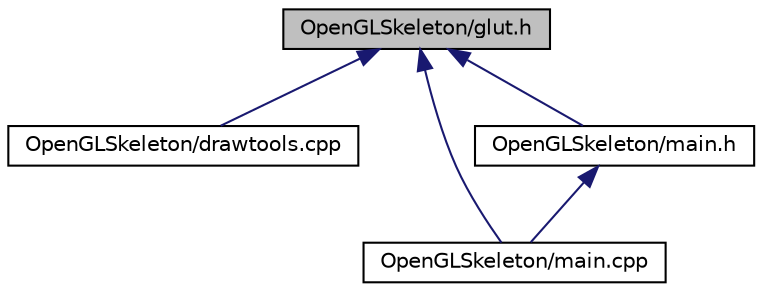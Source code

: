 digraph "OpenGLSkeleton/glut.h"
{
  edge [fontname="Helvetica",fontsize="10",labelfontname="Helvetica",labelfontsize="10"];
  node [fontname="Helvetica",fontsize="10",shape=record];
  Node1 [label="OpenGLSkeleton/glut.h",height=0.2,width=0.4,color="black", fillcolor="grey75", style="filled", fontcolor="black"];
  Node1 -> Node2 [dir="back",color="midnightblue",fontsize="10",style="solid",fontname="Helvetica"];
  Node2 [label="OpenGLSkeleton/drawtools.cpp",height=0.2,width=0.4,color="black", fillcolor="white", style="filled",URL="$drawtools_8cpp.html"];
  Node1 -> Node3 [dir="back",color="midnightblue",fontsize="10",style="solid",fontname="Helvetica"];
  Node3 [label="OpenGLSkeleton/main.cpp",height=0.2,width=0.4,color="black", fillcolor="white", style="filled",URL="$main_8cpp.html"];
  Node1 -> Node4 [dir="back",color="midnightblue",fontsize="10",style="solid",fontname="Helvetica"];
  Node4 [label="OpenGLSkeleton/main.h",height=0.2,width=0.4,color="black", fillcolor="white", style="filled",URL="$main_8h.html"];
  Node4 -> Node3 [dir="back",color="midnightblue",fontsize="10",style="solid",fontname="Helvetica"];
}
